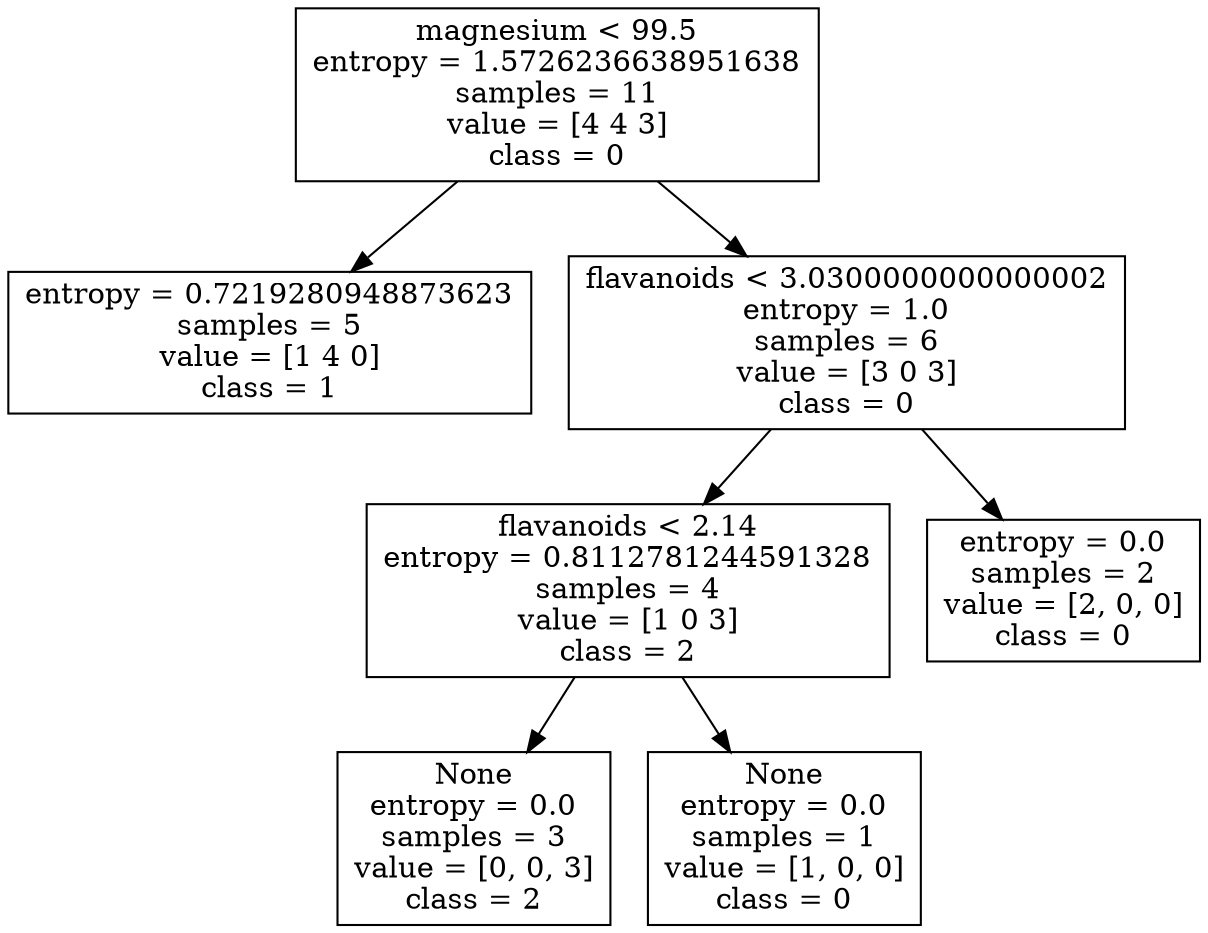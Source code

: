 digraph Tree {
node [shape=box] ;0[label="magnesium < 99.5\nentropy = 1.5726236638951638\nsamples = 11\nvalue = [4 4 3]\nclass = 0"] ;
1[label="entropy = 0.7219280948873623\nsamples = 5\nvalue = [1 4 0]\nclass = 1"] ;
0 -> 1 ;

2[label="flavanoids < 3.0300000000000002\nentropy = 1.0\nsamples = 6\nvalue = [3 0 3]\nclass = 0"] ;
0 -> 2 ;

3[label="flavanoids < 2.14\nentropy = 0.8112781244591328\nsamples = 4\nvalue = [1 0 3]\nclass = 2"] ;
2 -> 3 ;

4[label="None\nentropy = 0.0\nsamples = 3\nvalue = [0, 0, 3]\nclass = 2"] ;
3 -> 4 ;

5[label="None\nentropy = 0.0\nsamples = 1\nvalue = [1, 0, 0]\nclass = 0"] ;
3 -> 5 ;

6[label="entropy = 0.0\nsamples = 2\nvalue = [2, 0, 0]\nclass = 0"] ;
2 -> 6 ;

}
